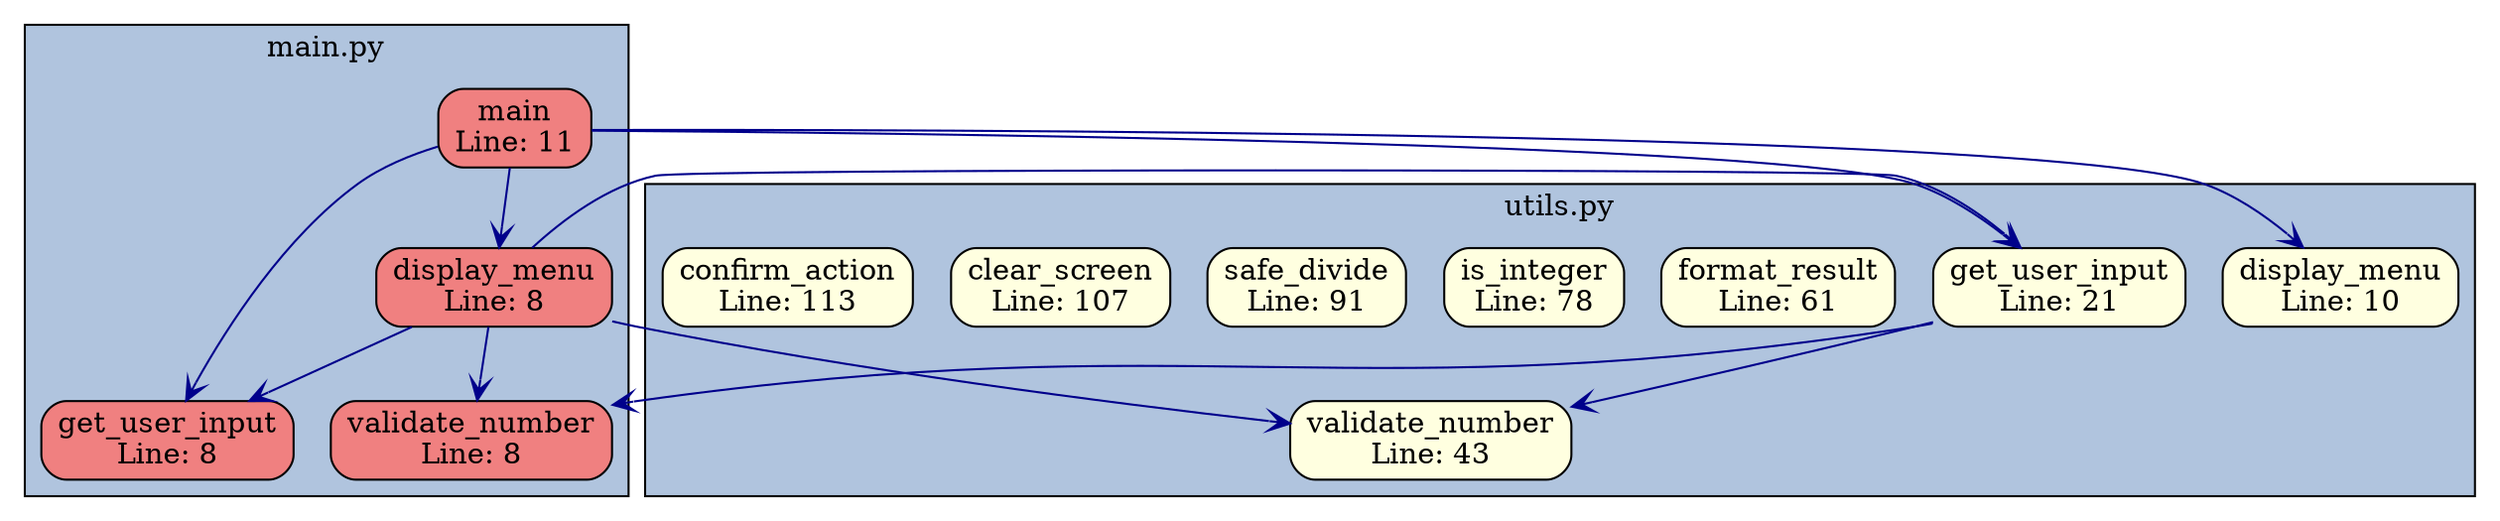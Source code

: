 digraph CodeCallGraph {
    rankdir=TB;
    node [shape=box, style="rounded,filled"];
    edge [color=darkblue, arrowhead=vee];

    subgraph cluster_main_py {
        label="main.py";
        style=filled;
        fillcolor=lightsteelblue;
        "display_menu_main_py" [label="display_menu\nLine: 8", fillcolor=lightcoral];
        "get_user_input_main_py" [label="get_user_input\nLine: 8", fillcolor=lightcoral];
        "validate_number_main_py" [label="validate_number\nLine: 8", fillcolor=lightcoral];
        "main_main_py" [label="main\nLine: 11", fillcolor=lightcoral];
    }

    subgraph cluster_utils_py {
        label="utils.py";
        style=filled;
        fillcolor=lightsteelblue;
        "display_menu_utils_py" [label="display_menu\nLine: 10", fillcolor=lightyellow];
        "get_user_input_utils_py" [label="get_user_input\nLine: 21", fillcolor=lightyellow];
        "validate_number_utils_py" [label="validate_number\nLine: 43", fillcolor=lightyellow];
        "format_result_utils_py" [label="format_result\nLine: 61", fillcolor=lightyellow];
        "is_integer_utils_py" [label="is_integer\nLine: 78", fillcolor=lightyellow];
        "safe_divide_utils_py" [label="safe_divide\nLine: 91", fillcolor=lightyellow];
        "clear_screen_utils_py" [label="clear_screen\nLine: 107", fillcolor=lightyellow];
        "confirm_action_utils_py" [label="confirm_action\nLine: 113", fillcolor=lightyellow];
    }

    // Function call relationships
    "main_main_py" -> "display_menu_main_py";
    "display_menu_main_py" -> "get_user_input_main_py";
    "main_main_py" -> "get_user_input_main_py";
    "display_menu_main_py" -> "validate_number_main_py";
    "get_user_input_utils_py" -> "validate_number_main_py";
    "main_main_py" -> "display_menu_utils_py";
    "display_menu_main_py" -> "get_user_input_utils_py";
    "main_main_py" -> "get_user_input_utils_py";
    "display_menu_main_py" -> "validate_number_utils_py";
    "get_user_input_utils_py" -> "validate_number_utils_py";
}
